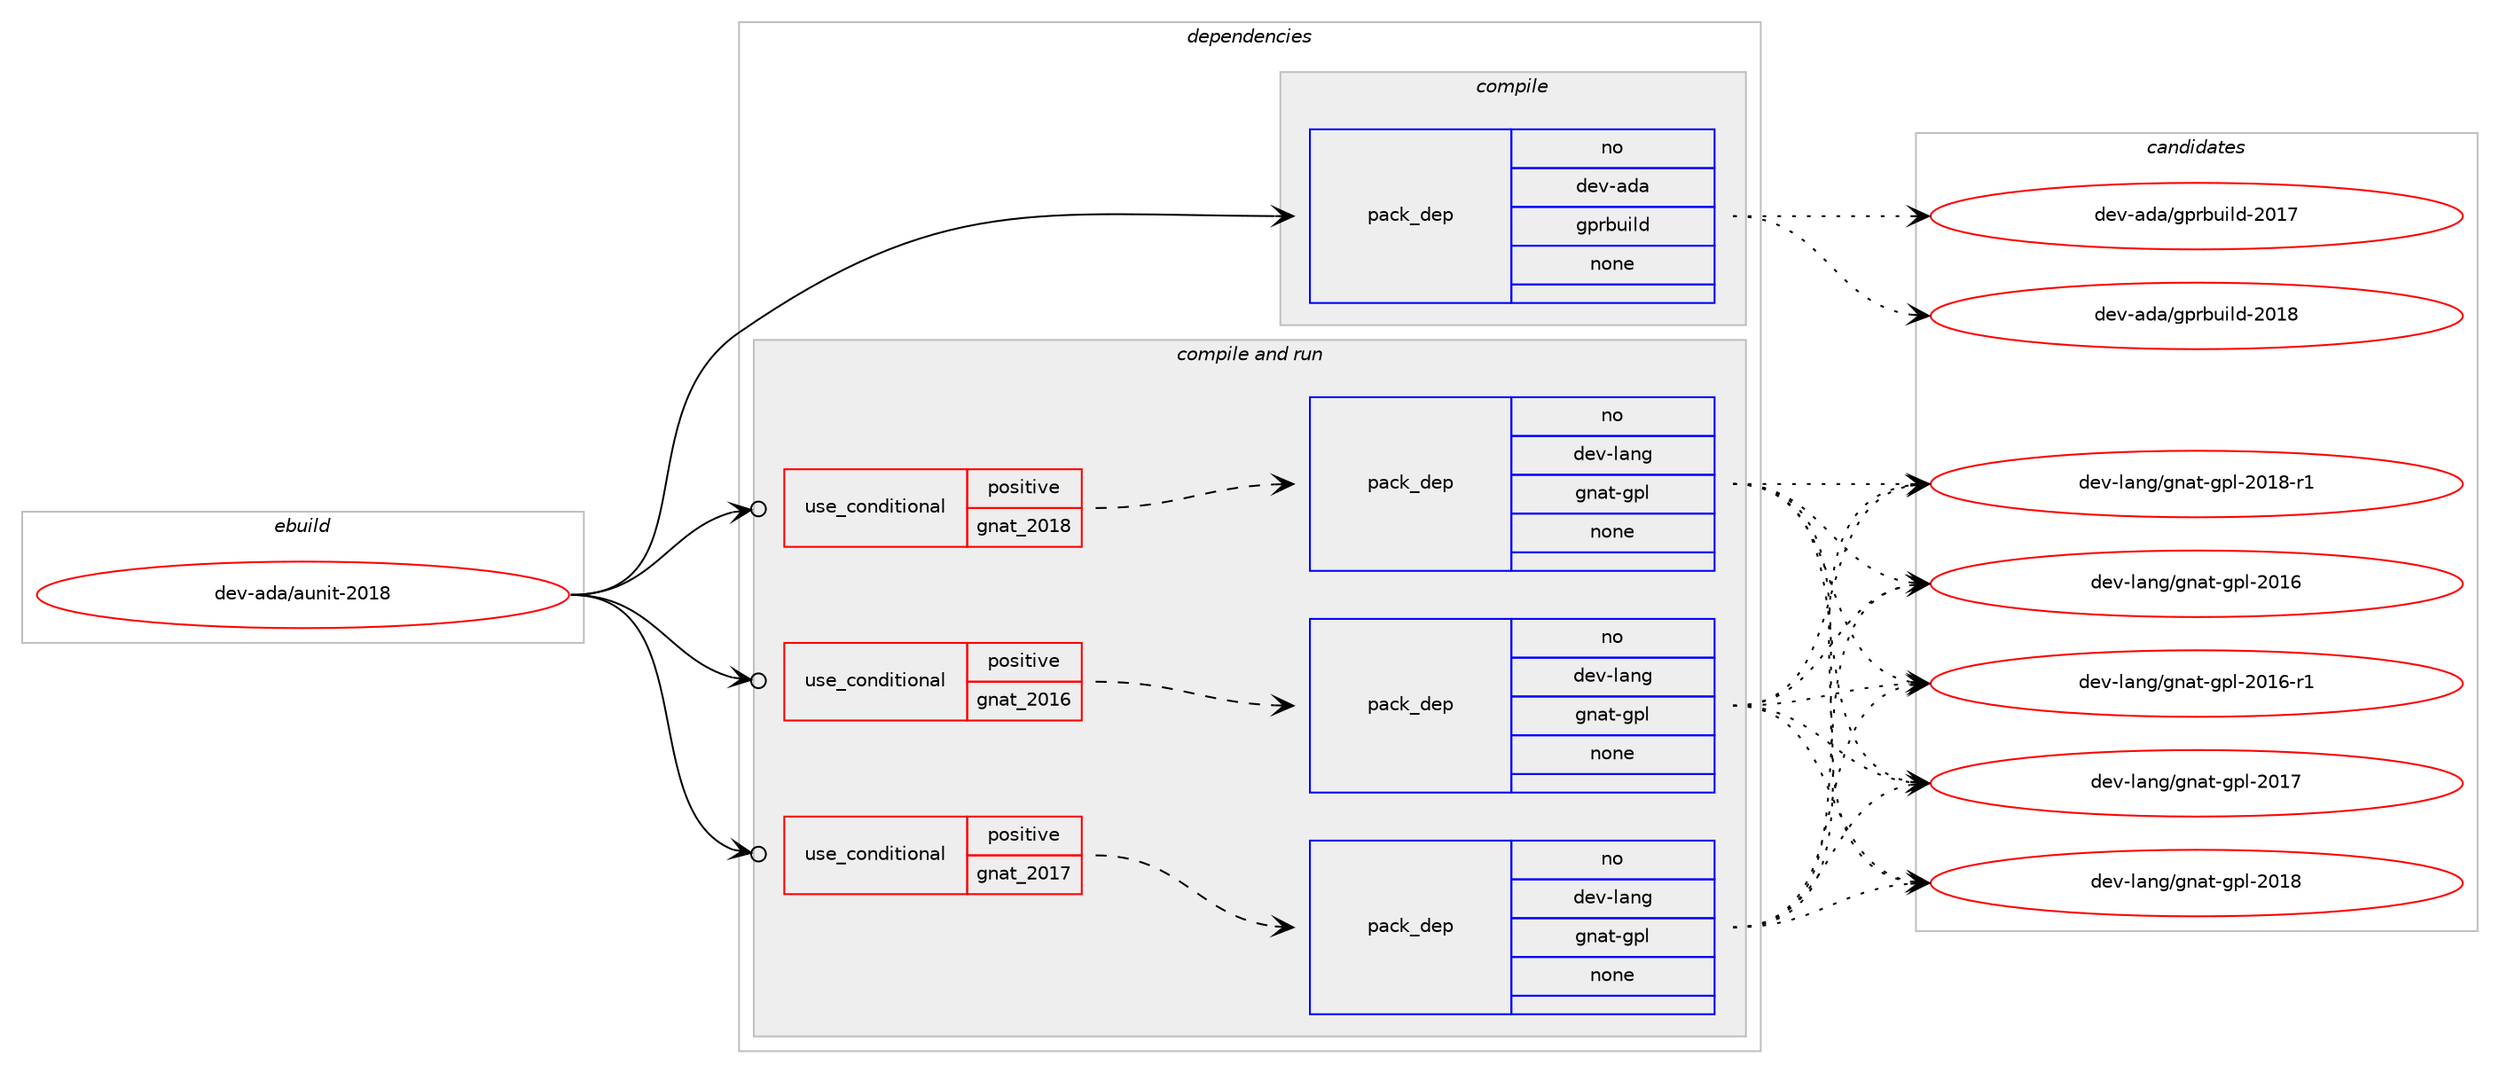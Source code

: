 digraph prolog {

# *************
# Graph options
# *************

newrank=true;
concentrate=true;
compound=true;
graph [rankdir=LR,fontname=Helvetica,fontsize=10,ranksep=1.5];#, ranksep=2.5, nodesep=0.2];
edge  [arrowhead=vee];
node  [fontname=Helvetica,fontsize=10];

# **********
# The ebuild
# **********

subgraph cluster_leftcol {
color=gray;
rank=same;
label=<<i>ebuild</i>>;
id [label="dev-ada/aunit-2018", color=red, width=4, href="../dev-ada/aunit-2018.svg"];
}

# ****************
# The dependencies
# ****************

subgraph cluster_midcol {
color=gray;
label=<<i>dependencies</i>>;
subgraph cluster_compile {
fillcolor="#eeeeee";
style=filled;
label=<<i>compile</i>>;
subgraph pack3537 {
dependency4731 [label=<<TABLE BORDER="0" CELLBORDER="1" CELLSPACING="0" CELLPADDING="4" WIDTH="220"><TR><TD ROWSPAN="6" CELLPADDING="30">pack_dep</TD></TR><TR><TD WIDTH="110">no</TD></TR><TR><TD>dev-ada</TD></TR><TR><TD>gprbuild</TD></TR><TR><TD>none</TD></TR><TR><TD></TD></TR></TABLE>>, shape=none, color=blue];
}
id:e -> dependency4731:w [weight=20,style="solid",arrowhead="vee"];
}
subgraph cluster_compileandrun {
fillcolor="#eeeeee";
style=filled;
label=<<i>compile and run</i>>;
subgraph cond1087 {
dependency4732 [label=<<TABLE BORDER="0" CELLBORDER="1" CELLSPACING="0" CELLPADDING="4"><TR><TD ROWSPAN="3" CELLPADDING="10">use_conditional</TD></TR><TR><TD>positive</TD></TR><TR><TD>gnat_2016</TD></TR></TABLE>>, shape=none, color=red];
subgraph pack3538 {
dependency4733 [label=<<TABLE BORDER="0" CELLBORDER="1" CELLSPACING="0" CELLPADDING="4" WIDTH="220"><TR><TD ROWSPAN="6" CELLPADDING="30">pack_dep</TD></TR><TR><TD WIDTH="110">no</TD></TR><TR><TD>dev-lang</TD></TR><TR><TD>gnat-gpl</TD></TR><TR><TD>none</TD></TR><TR><TD></TD></TR></TABLE>>, shape=none, color=blue];
}
dependency4732:e -> dependency4733:w [weight=20,style="dashed",arrowhead="vee"];
}
id:e -> dependency4732:w [weight=20,style="solid",arrowhead="odotvee"];
subgraph cond1088 {
dependency4734 [label=<<TABLE BORDER="0" CELLBORDER="1" CELLSPACING="0" CELLPADDING="4"><TR><TD ROWSPAN="3" CELLPADDING="10">use_conditional</TD></TR><TR><TD>positive</TD></TR><TR><TD>gnat_2017</TD></TR></TABLE>>, shape=none, color=red];
subgraph pack3539 {
dependency4735 [label=<<TABLE BORDER="0" CELLBORDER="1" CELLSPACING="0" CELLPADDING="4" WIDTH="220"><TR><TD ROWSPAN="6" CELLPADDING="30">pack_dep</TD></TR><TR><TD WIDTH="110">no</TD></TR><TR><TD>dev-lang</TD></TR><TR><TD>gnat-gpl</TD></TR><TR><TD>none</TD></TR><TR><TD></TD></TR></TABLE>>, shape=none, color=blue];
}
dependency4734:e -> dependency4735:w [weight=20,style="dashed",arrowhead="vee"];
}
id:e -> dependency4734:w [weight=20,style="solid",arrowhead="odotvee"];
subgraph cond1089 {
dependency4736 [label=<<TABLE BORDER="0" CELLBORDER="1" CELLSPACING="0" CELLPADDING="4"><TR><TD ROWSPAN="3" CELLPADDING="10">use_conditional</TD></TR><TR><TD>positive</TD></TR><TR><TD>gnat_2018</TD></TR></TABLE>>, shape=none, color=red];
subgraph pack3540 {
dependency4737 [label=<<TABLE BORDER="0" CELLBORDER="1" CELLSPACING="0" CELLPADDING="4" WIDTH="220"><TR><TD ROWSPAN="6" CELLPADDING="30">pack_dep</TD></TR><TR><TD WIDTH="110">no</TD></TR><TR><TD>dev-lang</TD></TR><TR><TD>gnat-gpl</TD></TR><TR><TD>none</TD></TR><TR><TD></TD></TR></TABLE>>, shape=none, color=blue];
}
dependency4736:e -> dependency4737:w [weight=20,style="dashed",arrowhead="vee"];
}
id:e -> dependency4736:w [weight=20,style="solid",arrowhead="odotvee"];
}
subgraph cluster_run {
fillcolor="#eeeeee";
style=filled;
label=<<i>run</i>>;
}
}

# **************
# The candidates
# **************

subgraph cluster_choices {
rank=same;
color=gray;
label=<<i>candidates</i>>;

subgraph choice3537 {
color=black;
nodesep=1;
choice10010111845971009747103112114981171051081004550484955 [label="dev-ada/gprbuild-2017", color=red, width=4,href="../dev-ada/gprbuild-2017.svg"];
choice10010111845971009747103112114981171051081004550484956 [label="dev-ada/gprbuild-2018", color=red, width=4,href="../dev-ada/gprbuild-2018.svg"];
dependency4731:e -> choice10010111845971009747103112114981171051081004550484955:w [style=dotted,weight="100"];
dependency4731:e -> choice10010111845971009747103112114981171051081004550484956:w [style=dotted,weight="100"];
}
subgraph choice3538 {
color=black;
nodesep=1;
choice10010111845108971101034710311097116451031121084550484954 [label="dev-lang/gnat-gpl-2016", color=red, width=4,href="../dev-lang/gnat-gpl-2016.svg"];
choice100101118451089711010347103110971164510311210845504849544511449 [label="dev-lang/gnat-gpl-2016-r1", color=red, width=4,href="../dev-lang/gnat-gpl-2016-r1.svg"];
choice10010111845108971101034710311097116451031121084550484955 [label="dev-lang/gnat-gpl-2017", color=red, width=4,href="../dev-lang/gnat-gpl-2017.svg"];
choice10010111845108971101034710311097116451031121084550484956 [label="dev-lang/gnat-gpl-2018", color=red, width=4,href="../dev-lang/gnat-gpl-2018.svg"];
choice100101118451089711010347103110971164510311210845504849564511449 [label="dev-lang/gnat-gpl-2018-r1", color=red, width=4,href="../dev-lang/gnat-gpl-2018-r1.svg"];
dependency4733:e -> choice10010111845108971101034710311097116451031121084550484954:w [style=dotted,weight="100"];
dependency4733:e -> choice100101118451089711010347103110971164510311210845504849544511449:w [style=dotted,weight="100"];
dependency4733:e -> choice10010111845108971101034710311097116451031121084550484955:w [style=dotted,weight="100"];
dependency4733:e -> choice10010111845108971101034710311097116451031121084550484956:w [style=dotted,weight="100"];
dependency4733:e -> choice100101118451089711010347103110971164510311210845504849564511449:w [style=dotted,weight="100"];
}
subgraph choice3539 {
color=black;
nodesep=1;
choice10010111845108971101034710311097116451031121084550484954 [label="dev-lang/gnat-gpl-2016", color=red, width=4,href="../dev-lang/gnat-gpl-2016.svg"];
choice100101118451089711010347103110971164510311210845504849544511449 [label="dev-lang/gnat-gpl-2016-r1", color=red, width=4,href="../dev-lang/gnat-gpl-2016-r1.svg"];
choice10010111845108971101034710311097116451031121084550484955 [label="dev-lang/gnat-gpl-2017", color=red, width=4,href="../dev-lang/gnat-gpl-2017.svg"];
choice10010111845108971101034710311097116451031121084550484956 [label="dev-lang/gnat-gpl-2018", color=red, width=4,href="../dev-lang/gnat-gpl-2018.svg"];
choice100101118451089711010347103110971164510311210845504849564511449 [label="dev-lang/gnat-gpl-2018-r1", color=red, width=4,href="../dev-lang/gnat-gpl-2018-r1.svg"];
dependency4735:e -> choice10010111845108971101034710311097116451031121084550484954:w [style=dotted,weight="100"];
dependency4735:e -> choice100101118451089711010347103110971164510311210845504849544511449:w [style=dotted,weight="100"];
dependency4735:e -> choice10010111845108971101034710311097116451031121084550484955:w [style=dotted,weight="100"];
dependency4735:e -> choice10010111845108971101034710311097116451031121084550484956:w [style=dotted,weight="100"];
dependency4735:e -> choice100101118451089711010347103110971164510311210845504849564511449:w [style=dotted,weight="100"];
}
subgraph choice3540 {
color=black;
nodesep=1;
choice10010111845108971101034710311097116451031121084550484954 [label="dev-lang/gnat-gpl-2016", color=red, width=4,href="../dev-lang/gnat-gpl-2016.svg"];
choice100101118451089711010347103110971164510311210845504849544511449 [label="dev-lang/gnat-gpl-2016-r1", color=red, width=4,href="../dev-lang/gnat-gpl-2016-r1.svg"];
choice10010111845108971101034710311097116451031121084550484955 [label="dev-lang/gnat-gpl-2017", color=red, width=4,href="../dev-lang/gnat-gpl-2017.svg"];
choice10010111845108971101034710311097116451031121084550484956 [label="dev-lang/gnat-gpl-2018", color=red, width=4,href="../dev-lang/gnat-gpl-2018.svg"];
choice100101118451089711010347103110971164510311210845504849564511449 [label="dev-lang/gnat-gpl-2018-r1", color=red, width=4,href="../dev-lang/gnat-gpl-2018-r1.svg"];
dependency4737:e -> choice10010111845108971101034710311097116451031121084550484954:w [style=dotted,weight="100"];
dependency4737:e -> choice100101118451089711010347103110971164510311210845504849544511449:w [style=dotted,weight="100"];
dependency4737:e -> choice10010111845108971101034710311097116451031121084550484955:w [style=dotted,weight="100"];
dependency4737:e -> choice10010111845108971101034710311097116451031121084550484956:w [style=dotted,weight="100"];
dependency4737:e -> choice100101118451089711010347103110971164510311210845504849564511449:w [style=dotted,weight="100"];
}
}

}
